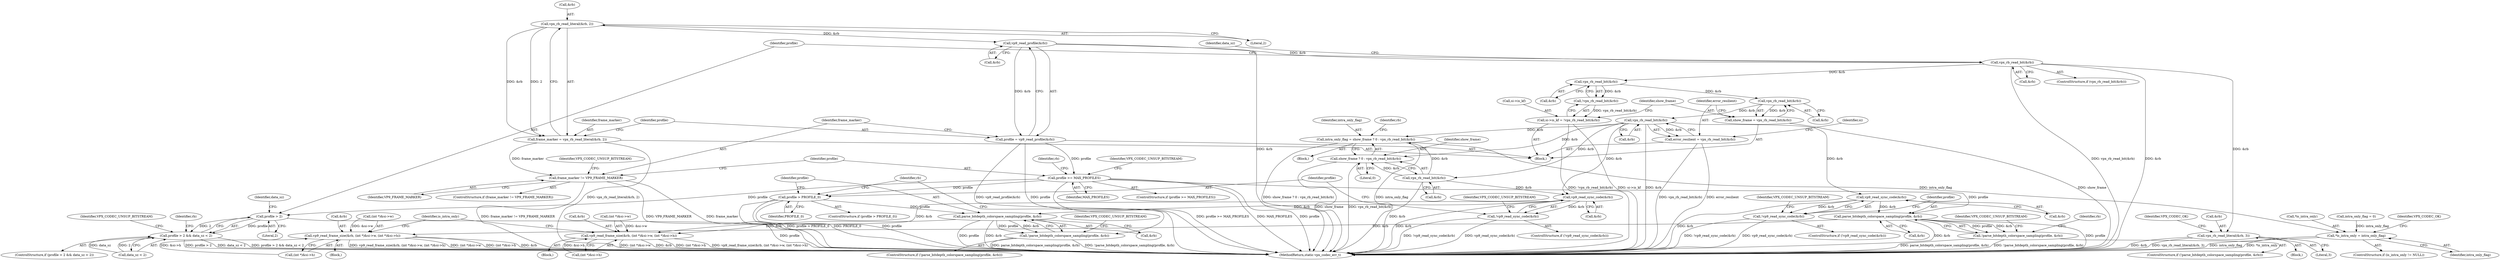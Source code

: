 digraph "0_Android_4974dcbd0289a2530df2ee2a25b5f92775df80da@API" {
"1000178" [label="(Call,vpx_rb_read_literal(&rb, 2))"];
"1000176" [label="(Call,frame_marker = vpx_rb_read_literal(&rb, 2))"];
"1000189" [label="(Call,frame_marker != VP9_FRAME_MARKER)"];
"1000185" [label="(Call,vp9_read_profile(&rb))"];
"1000183" [label="(Call,profile = vp9_read_profile(&rb))"];
"1000195" [label="(Call,profile >= MAX_PROFILES)"];
"1000207" [label="(Call,profile > 2)"];
"1000206" [label="(Call,profile > 2 && data_sz < 2)"];
"1000259" [label="(Call,parse_bitdepth_colorspace_sampling(profile, &rb))"];
"1000258" [label="(Call,!parse_bitdepth_colorspace_sampling(profile, &rb))"];
"1000265" [label="(Call,vp9_read_frame_size(&rb, (int *)&si->w, (int *)&si->h))"];
"1000309" [label="(Call,profile > PROFILE_0)"];
"1000315" [label="(Call,parse_bitdepth_colorspace_sampling(profile, &rb))"];
"1000314" [label="(Call,!parse_bitdepth_colorspace_sampling(profile, &rb))"];
"1000326" [label="(Call,vp9_read_frame_size(&rb, (int *)&si->w, (int *)&si->h))"];
"1000201" [label="(Call,vpx_rb_read_bit(&rb))"];
"1000215" [label="(Call,vpx_rb_read_literal(&rb, 3))"];
"1000232" [label="(Call,vpx_rb_read_bit(&rb))"];
"1000231" [label="(Call,!vpx_rb_read_bit(&rb))"];
"1000227" [label="(Call,si->is_kf = !vpx_rb_read_bit(&rb))"];
"1000237" [label="(Call,vpx_rb_read_bit(&rb))"];
"1000235" [label="(Call,show_frame = vpx_rb_read_bit(&rb))"];
"1000242" [label="(Call,vpx_rb_read_bit(&rb))"];
"1000240" [label="(Call,error_resilient = vpx_rb_read_bit(&rb))"];
"1000252" [label="(Call,vp9_read_sync_code(&rb))"];
"1000251" [label="(Call,!vp9_read_sync_code(&rb))"];
"1000282" [label="(Call,intra_only_flag = show_frame ? 0 : vpx_rb_read_bit(&rb))"];
"1000345" [label="(Call,*is_intra_only = intra_only_flag)"];
"1000284" [label="(Call,show_frame ? 0 : vpx_rb_read_bit(&rb))"];
"1000287" [label="(Call,vpx_rb_read_bit(&rb))"];
"1000303" [label="(Call,vp9_read_sync_code(&rb))"];
"1000302" [label="(Call,!vp9_read_sync_code(&rb))"];
"1000253" [label="(Call,&rb)"];
"1000264" [label="(Identifier,VPX_CODEC_UNSUP_BITSTREAM)"];
"1000211" [label="(Identifier,data_sz)"];
"1000251" [label="(Call,!vp9_read_sync_code(&rb))"];
"1000243" [label="(Call,&rb)"];
"1000202" [label="(Call,&rb)"];
"1000216" [label="(Call,&rb)"];
"1000208" [label="(Identifier,profile)"];
"1000201" [label="(Call,vpx_rb_read_bit(&rb))"];
"1000210" [label="(Call,data_sz < 2)"];
"1000346" [label="(Call,*is_intra_only)"];
"1000315" [label="(Call,parse_bitdepth_colorspace_sampling(profile, &rb))"];
"1000302" [label="(Call,!vp9_read_sync_code(&rb))"];
"1000284" [label="(Call,show_frame ? 0 : vpx_rb_read_bit(&rb))"];
"1000209" [label="(Literal,2)"];
"1000177" [label="(Identifier,frame_marker)"];
"1000231" [label="(Call,!vpx_rb_read_bit(&rb))"];
"1000285" [label="(Identifier,show_frame)"];
"1000343" [label="(Identifier,is_intra_only)"];
"1000257" [label="(ControlStructure,if (!parse_bitdepth_colorspace_sampling(profile, &rb)))"];
"1000250" [label="(ControlStructure,if (!vp9_read_sync_code(&rb)))"];
"1000179" [label="(Call,&rb)"];
"1000195" [label="(Call,profile >= MAX_PROFILES)"];
"1000193" [label="(Identifier,VPX_CODEC_UNSUP_BITSTREAM)"];
"1000311" [label="(Identifier,PROFILE_0)"];
"1000317" [label="(Call,&rb)"];
"1000169" [label="(Block,)"];
"1000235" [label="(Call,show_frame = vpx_rb_read_bit(&rb))"];
"1000345" [label="(Call,*is_intra_only = intra_only_flag)"];
"1000120" [label="(Call,intra_only_flag = 0)"];
"1000283" [label="(Identifier,intra_only_flag)"];
"1000288" [label="(Call,&rb)"];
"1000206" [label="(Call,profile > 2 && data_sz < 2)"];
"1000186" [label="(Call,&rb)"];
"1000176" [label="(Call,frame_marker = vpx_rb_read_literal(&rb, 2))"];
"1000301" [label="(ControlStructure,if (!vp9_read_sync_code(&rb)))"];
"1000287" [label="(Call,vpx_rb_read_bit(&rb))"];
"1000184" [label="(Identifier,profile)"];
"1000259" [label="(Call,parse_bitdepth_colorspace_sampling(profile, &rb))"];
"1000351" [label="(MethodReturn,static vpx_codec_err_t)"];
"1000205" [label="(ControlStructure,if (profile > 2 && data_sz < 2))"];
"1000197" [label="(Identifier,MAX_PROFILES)"];
"1000194" [label="(ControlStructure,if (profile >= MAX_PROFILES))"];
"1000214" [label="(Identifier,VPX_CODEC_UNSUP_BITSTREAM)"];
"1000335" [label="(Call,(int *)&si->h)"];
"1000314" [label="(Call,!parse_bitdepth_colorspace_sampling(profile, &rb))"];
"1000217" [label="(Identifier,rb)"];
"1000350" [label="(Identifier,VPX_CODEC_OK)"];
"1000183" [label="(Call,profile = vp9_read_profile(&rb))"];
"1000267" [label="(Identifier,rb)"];
"1000274" [label="(Call,(int *)&si->h)"];
"1000232" [label="(Call,vpx_rb_read_bit(&rb))"];
"1000310" [label="(Identifier,profile)"];
"1000323" [label="(Identifier,rb)"];
"1000282" [label="(Call,intra_only_flag = show_frame ? 0 : vpx_rb_read_bit(&rb))"];
"1000286" [label="(Literal,0)"];
"1000300" [label="(Block,)"];
"1000320" [label="(Identifier,VPX_CODEC_UNSUP_BITSTREAM)"];
"1000307" [label="(Identifier,VPX_CODEC_UNSUP_BITSTREAM)"];
"1000266" [label="(Call,&rb)"];
"1000281" [label="(Block,)"];
"1000326" [label="(Call,vp9_read_frame_size(&rb, (int *)&si->w, (int *)&si->h))"];
"1000247" [label="(Identifier,si)"];
"1000189" [label="(Call,frame_marker != VP9_FRAME_MARKER)"];
"1000240" [label="(Call,error_resilient = vpx_rb_read_bit(&rb))"];
"1000303" [label="(Call,vp9_read_sync_code(&rb))"];
"1000313" [label="(ControlStructure,if (!parse_bitdepth_colorspace_sampling(profile, &rb)))"];
"1000260" [label="(Identifier,profile)"];
"1000237" [label="(Call,vpx_rb_read_bit(&rb))"];
"1000292" [label="(Identifier,rb)"];
"1000215" [label="(Call,vpx_rb_read_literal(&rb, 3))"];
"1000252" [label="(Call,vp9_read_sync_code(&rb))"];
"1000242" [label="(Call,vpx_rb_read_bit(&rb))"];
"1000308" [label="(ControlStructure,if (profile > PROFILE_0))"];
"1000227" [label="(Call,si->is_kf = !vpx_rb_read_bit(&rb))"];
"1000191" [label="(Identifier,VP9_FRAME_MARKER)"];
"1000190" [label="(Identifier,frame_marker)"];
"1000327" [label="(Call,&rb)"];
"1000348" [label="(Identifier,intra_only_flag)"];
"1000204" [label="(Block,)"];
"1000316" [label="(Identifier,profile)"];
"1000199" [label="(Identifier,VPX_CODEC_UNSUP_BITSTREAM)"];
"1000218" [label="(Literal,3)"];
"1000341" [label="(ControlStructure,if (is_intra_only != NULL))"];
"1000200" [label="(ControlStructure,if (vpx_rb_read_bit(&rb)))"];
"1000207" [label="(Call,profile > 2)"];
"1000265" [label="(Call,vp9_read_frame_size(&rb, (int *)&si->w, (int *)&si->h))"];
"1000268" [label="(Call,(int *)&si->w)"];
"1000203" [label="(Identifier,rb)"];
"1000258" [label="(Call,!parse_bitdepth_colorspace_sampling(profile, &rb))"];
"1000256" [label="(Identifier,VPX_CODEC_UNSUP_BITSTREAM)"];
"1000241" [label="(Identifier,error_resilient)"];
"1000220" [label="(Identifier,VPX_CODEC_OK)"];
"1000185" [label="(Call,vp9_read_profile(&rb))"];
"1000236" [label="(Identifier,show_frame)"];
"1000181" [label="(Literal,2)"];
"1000233" [label="(Call,&rb)"];
"1000228" [label="(Call,si->is_kf)"];
"1000188" [label="(ControlStructure,if (frame_marker != VP9_FRAME_MARKER))"];
"1000196" [label="(Identifier,profile)"];
"1000304" [label="(Call,&rb)"];
"1000223" [label="(Identifier,data_sz)"];
"1000329" [label="(Call,(int *)&si->w)"];
"1000178" [label="(Call,vpx_rb_read_literal(&rb, 2))"];
"1000238" [label="(Call,&rb)"];
"1000261" [label="(Call,&rb)"];
"1000249" [label="(Block,)"];
"1000309" [label="(Call,profile > PROFILE_0)"];
"1000178" -> "1000176"  [label="AST: "];
"1000178" -> "1000181"  [label="CFG: "];
"1000179" -> "1000178"  [label="AST: "];
"1000181" -> "1000178"  [label="AST: "];
"1000176" -> "1000178"  [label="CFG: "];
"1000178" -> "1000176"  [label="DDG: &rb"];
"1000178" -> "1000176"  [label="DDG: 2"];
"1000178" -> "1000185"  [label="DDG: &rb"];
"1000176" -> "1000169"  [label="AST: "];
"1000177" -> "1000176"  [label="AST: "];
"1000184" -> "1000176"  [label="CFG: "];
"1000176" -> "1000351"  [label="DDG: vpx_rb_read_literal(&rb, 2)"];
"1000176" -> "1000189"  [label="DDG: frame_marker"];
"1000189" -> "1000188"  [label="AST: "];
"1000189" -> "1000191"  [label="CFG: "];
"1000190" -> "1000189"  [label="AST: "];
"1000191" -> "1000189"  [label="AST: "];
"1000193" -> "1000189"  [label="CFG: "];
"1000196" -> "1000189"  [label="CFG: "];
"1000189" -> "1000351"  [label="DDG: frame_marker"];
"1000189" -> "1000351"  [label="DDG: frame_marker != VP9_FRAME_MARKER"];
"1000189" -> "1000351"  [label="DDG: VP9_FRAME_MARKER"];
"1000185" -> "1000183"  [label="AST: "];
"1000185" -> "1000186"  [label="CFG: "];
"1000186" -> "1000185"  [label="AST: "];
"1000183" -> "1000185"  [label="CFG: "];
"1000185" -> "1000351"  [label="DDG: &rb"];
"1000185" -> "1000183"  [label="DDG: &rb"];
"1000185" -> "1000201"  [label="DDG: &rb"];
"1000183" -> "1000169"  [label="AST: "];
"1000184" -> "1000183"  [label="AST: "];
"1000190" -> "1000183"  [label="CFG: "];
"1000183" -> "1000351"  [label="DDG: vp9_read_profile(&rb)"];
"1000183" -> "1000351"  [label="DDG: profile"];
"1000183" -> "1000195"  [label="DDG: profile"];
"1000195" -> "1000194"  [label="AST: "];
"1000195" -> "1000197"  [label="CFG: "];
"1000196" -> "1000195"  [label="AST: "];
"1000197" -> "1000195"  [label="AST: "];
"1000199" -> "1000195"  [label="CFG: "];
"1000203" -> "1000195"  [label="CFG: "];
"1000195" -> "1000351"  [label="DDG: profile >= MAX_PROFILES"];
"1000195" -> "1000351"  [label="DDG: MAX_PROFILES"];
"1000195" -> "1000351"  [label="DDG: profile"];
"1000195" -> "1000207"  [label="DDG: profile"];
"1000195" -> "1000259"  [label="DDG: profile"];
"1000195" -> "1000309"  [label="DDG: profile"];
"1000207" -> "1000206"  [label="AST: "];
"1000207" -> "1000209"  [label="CFG: "];
"1000208" -> "1000207"  [label="AST: "];
"1000209" -> "1000207"  [label="AST: "];
"1000211" -> "1000207"  [label="CFG: "];
"1000206" -> "1000207"  [label="CFG: "];
"1000207" -> "1000351"  [label="DDG: profile"];
"1000207" -> "1000206"  [label="DDG: profile"];
"1000207" -> "1000206"  [label="DDG: 2"];
"1000206" -> "1000205"  [label="AST: "];
"1000206" -> "1000210"  [label="CFG: "];
"1000210" -> "1000206"  [label="AST: "];
"1000214" -> "1000206"  [label="CFG: "];
"1000217" -> "1000206"  [label="CFG: "];
"1000206" -> "1000351"  [label="DDG: data_sz < 2"];
"1000206" -> "1000351"  [label="DDG: profile > 2 && data_sz < 2"];
"1000206" -> "1000351"  [label="DDG: profile > 2"];
"1000210" -> "1000206"  [label="DDG: data_sz"];
"1000210" -> "1000206"  [label="DDG: 2"];
"1000259" -> "1000258"  [label="AST: "];
"1000259" -> "1000261"  [label="CFG: "];
"1000260" -> "1000259"  [label="AST: "];
"1000261" -> "1000259"  [label="AST: "];
"1000258" -> "1000259"  [label="CFG: "];
"1000259" -> "1000351"  [label="DDG: profile"];
"1000259" -> "1000351"  [label="DDG: &rb"];
"1000259" -> "1000258"  [label="DDG: profile"];
"1000259" -> "1000258"  [label="DDG: &rb"];
"1000252" -> "1000259"  [label="DDG: &rb"];
"1000259" -> "1000265"  [label="DDG: &rb"];
"1000258" -> "1000257"  [label="AST: "];
"1000264" -> "1000258"  [label="CFG: "];
"1000267" -> "1000258"  [label="CFG: "];
"1000258" -> "1000351"  [label="DDG: parse_bitdepth_colorspace_sampling(profile, &rb)"];
"1000258" -> "1000351"  [label="DDG: !parse_bitdepth_colorspace_sampling(profile, &rb)"];
"1000265" -> "1000249"  [label="AST: "];
"1000265" -> "1000274"  [label="CFG: "];
"1000266" -> "1000265"  [label="AST: "];
"1000268" -> "1000265"  [label="AST: "];
"1000274" -> "1000265"  [label="AST: "];
"1000343" -> "1000265"  [label="CFG: "];
"1000265" -> "1000351"  [label="DDG: vp9_read_frame_size(&rb, (int *)&si->w, (int *)&si->h)"];
"1000265" -> "1000351"  [label="DDG: (int *)&si->w"];
"1000265" -> "1000351"  [label="DDG: (int *)&si->h"];
"1000265" -> "1000351"  [label="DDG: &rb"];
"1000268" -> "1000265"  [label="DDG: &si->w"];
"1000274" -> "1000265"  [label="DDG: &si->h"];
"1000309" -> "1000308"  [label="AST: "];
"1000309" -> "1000311"  [label="CFG: "];
"1000310" -> "1000309"  [label="AST: "];
"1000311" -> "1000309"  [label="AST: "];
"1000316" -> "1000309"  [label="CFG: "];
"1000323" -> "1000309"  [label="CFG: "];
"1000309" -> "1000351"  [label="DDG: profile"];
"1000309" -> "1000351"  [label="DDG: profile > PROFILE_0"];
"1000309" -> "1000351"  [label="DDG: PROFILE_0"];
"1000309" -> "1000315"  [label="DDG: profile"];
"1000315" -> "1000314"  [label="AST: "];
"1000315" -> "1000317"  [label="CFG: "];
"1000316" -> "1000315"  [label="AST: "];
"1000317" -> "1000315"  [label="AST: "];
"1000314" -> "1000315"  [label="CFG: "];
"1000315" -> "1000351"  [label="DDG: profile"];
"1000315" -> "1000351"  [label="DDG: &rb"];
"1000315" -> "1000314"  [label="DDG: profile"];
"1000315" -> "1000314"  [label="DDG: &rb"];
"1000303" -> "1000315"  [label="DDG: &rb"];
"1000315" -> "1000326"  [label="DDG: &rb"];
"1000314" -> "1000313"  [label="AST: "];
"1000320" -> "1000314"  [label="CFG: "];
"1000323" -> "1000314"  [label="CFG: "];
"1000314" -> "1000351"  [label="DDG: parse_bitdepth_colorspace_sampling(profile, &rb)"];
"1000314" -> "1000351"  [label="DDG: !parse_bitdepth_colorspace_sampling(profile, &rb)"];
"1000326" -> "1000300"  [label="AST: "];
"1000326" -> "1000335"  [label="CFG: "];
"1000327" -> "1000326"  [label="AST: "];
"1000329" -> "1000326"  [label="AST: "];
"1000335" -> "1000326"  [label="AST: "];
"1000343" -> "1000326"  [label="CFG: "];
"1000326" -> "1000351"  [label="DDG: vp9_read_frame_size(&rb, (int *)&si->w, (int *)&si->h)"];
"1000326" -> "1000351"  [label="DDG: (int *)&si->w"];
"1000326" -> "1000351"  [label="DDG: &rb"];
"1000326" -> "1000351"  [label="DDG: (int *)&si->h"];
"1000303" -> "1000326"  [label="DDG: &rb"];
"1000329" -> "1000326"  [label="DDG: &si->w"];
"1000335" -> "1000326"  [label="DDG: &si->h"];
"1000201" -> "1000200"  [label="AST: "];
"1000201" -> "1000202"  [label="CFG: "];
"1000202" -> "1000201"  [label="AST: "];
"1000208" -> "1000201"  [label="CFG: "];
"1000223" -> "1000201"  [label="CFG: "];
"1000201" -> "1000351"  [label="DDG: vpx_rb_read_bit(&rb)"];
"1000201" -> "1000351"  [label="DDG: &rb"];
"1000201" -> "1000215"  [label="DDG: &rb"];
"1000201" -> "1000232"  [label="DDG: &rb"];
"1000215" -> "1000204"  [label="AST: "];
"1000215" -> "1000218"  [label="CFG: "];
"1000216" -> "1000215"  [label="AST: "];
"1000218" -> "1000215"  [label="AST: "];
"1000220" -> "1000215"  [label="CFG: "];
"1000215" -> "1000351"  [label="DDG: &rb"];
"1000215" -> "1000351"  [label="DDG: vpx_rb_read_literal(&rb, 3)"];
"1000232" -> "1000231"  [label="AST: "];
"1000232" -> "1000233"  [label="CFG: "];
"1000233" -> "1000232"  [label="AST: "];
"1000231" -> "1000232"  [label="CFG: "];
"1000232" -> "1000231"  [label="DDG: &rb"];
"1000232" -> "1000237"  [label="DDG: &rb"];
"1000231" -> "1000227"  [label="AST: "];
"1000227" -> "1000231"  [label="CFG: "];
"1000231" -> "1000227"  [label="DDG: vpx_rb_read_bit(&rb)"];
"1000227" -> "1000169"  [label="AST: "];
"1000228" -> "1000227"  [label="AST: "];
"1000236" -> "1000227"  [label="CFG: "];
"1000227" -> "1000351"  [label="DDG: si->is_kf"];
"1000227" -> "1000351"  [label="DDG: !vpx_rb_read_bit(&rb)"];
"1000237" -> "1000235"  [label="AST: "];
"1000237" -> "1000238"  [label="CFG: "];
"1000238" -> "1000237"  [label="AST: "];
"1000235" -> "1000237"  [label="CFG: "];
"1000237" -> "1000235"  [label="DDG: &rb"];
"1000237" -> "1000242"  [label="DDG: &rb"];
"1000235" -> "1000169"  [label="AST: "];
"1000236" -> "1000235"  [label="AST: "];
"1000241" -> "1000235"  [label="CFG: "];
"1000235" -> "1000351"  [label="DDG: show_frame"];
"1000242" -> "1000240"  [label="AST: "];
"1000242" -> "1000243"  [label="CFG: "];
"1000243" -> "1000242"  [label="AST: "];
"1000240" -> "1000242"  [label="CFG: "];
"1000242" -> "1000351"  [label="DDG: &rb"];
"1000242" -> "1000240"  [label="DDG: &rb"];
"1000242" -> "1000252"  [label="DDG: &rb"];
"1000242" -> "1000282"  [label="DDG: &rb"];
"1000242" -> "1000284"  [label="DDG: &rb"];
"1000242" -> "1000287"  [label="DDG: &rb"];
"1000242" -> "1000303"  [label="DDG: &rb"];
"1000240" -> "1000169"  [label="AST: "];
"1000241" -> "1000240"  [label="AST: "];
"1000247" -> "1000240"  [label="CFG: "];
"1000240" -> "1000351"  [label="DDG: vpx_rb_read_bit(&rb)"];
"1000240" -> "1000351"  [label="DDG: error_resilient"];
"1000252" -> "1000251"  [label="AST: "];
"1000252" -> "1000253"  [label="CFG: "];
"1000253" -> "1000252"  [label="AST: "];
"1000251" -> "1000252"  [label="CFG: "];
"1000252" -> "1000351"  [label="DDG: &rb"];
"1000252" -> "1000251"  [label="DDG: &rb"];
"1000251" -> "1000250"  [label="AST: "];
"1000256" -> "1000251"  [label="CFG: "];
"1000260" -> "1000251"  [label="CFG: "];
"1000251" -> "1000351"  [label="DDG: !vp9_read_sync_code(&rb)"];
"1000251" -> "1000351"  [label="DDG: vp9_read_sync_code(&rb)"];
"1000282" -> "1000281"  [label="AST: "];
"1000282" -> "1000284"  [label="CFG: "];
"1000283" -> "1000282"  [label="AST: "];
"1000284" -> "1000282"  [label="AST: "];
"1000292" -> "1000282"  [label="CFG: "];
"1000282" -> "1000351"  [label="DDG: show_frame ? 0 : vpx_rb_read_bit(&rb)"];
"1000282" -> "1000351"  [label="DDG: intra_only_flag"];
"1000287" -> "1000282"  [label="DDG: &rb"];
"1000282" -> "1000345"  [label="DDG: intra_only_flag"];
"1000345" -> "1000341"  [label="AST: "];
"1000345" -> "1000348"  [label="CFG: "];
"1000346" -> "1000345"  [label="AST: "];
"1000348" -> "1000345"  [label="AST: "];
"1000350" -> "1000345"  [label="CFG: "];
"1000345" -> "1000351"  [label="DDG: intra_only_flag"];
"1000345" -> "1000351"  [label="DDG: *is_intra_only"];
"1000120" -> "1000345"  [label="DDG: intra_only_flag"];
"1000284" -> "1000286"  [label="CFG: "];
"1000284" -> "1000287"  [label="CFG: "];
"1000285" -> "1000284"  [label="AST: "];
"1000286" -> "1000284"  [label="AST: "];
"1000287" -> "1000284"  [label="AST: "];
"1000284" -> "1000351"  [label="DDG: show_frame"];
"1000284" -> "1000351"  [label="DDG: vpx_rb_read_bit(&rb)"];
"1000287" -> "1000284"  [label="DDG: &rb"];
"1000287" -> "1000288"  [label="CFG: "];
"1000288" -> "1000287"  [label="AST: "];
"1000287" -> "1000351"  [label="DDG: &rb"];
"1000287" -> "1000303"  [label="DDG: &rb"];
"1000303" -> "1000302"  [label="AST: "];
"1000303" -> "1000304"  [label="CFG: "];
"1000304" -> "1000303"  [label="AST: "];
"1000302" -> "1000303"  [label="CFG: "];
"1000303" -> "1000351"  [label="DDG: &rb"];
"1000303" -> "1000302"  [label="DDG: &rb"];
"1000302" -> "1000301"  [label="AST: "];
"1000307" -> "1000302"  [label="CFG: "];
"1000310" -> "1000302"  [label="CFG: "];
"1000302" -> "1000351"  [label="DDG: vp9_read_sync_code(&rb)"];
"1000302" -> "1000351"  [label="DDG: !vp9_read_sync_code(&rb)"];
}
